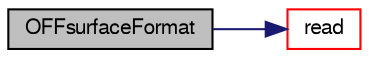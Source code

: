 digraph "OFFsurfaceFormat"
{
  bgcolor="transparent";
  edge [fontname="FreeSans",fontsize="10",labelfontname="FreeSans",labelfontsize="10"];
  node [fontname="FreeSans",fontsize="10",shape=record];
  rankdir="LR";
  Node0 [label="OFFsurfaceFormat",height=0.2,width=0.4,color="black", fillcolor="grey75", style="filled", fontcolor="black"];
  Node0 -> Node1 [color="midnightblue",fontsize="10",style="solid",fontname="FreeSans"];
  Node1 [label="read",height=0.2,width=0.4,color="red",URL="$a29614.html#a464ebd67acbdff0014d4dae69e3ec4be",tooltip="Read from file. "];
}
